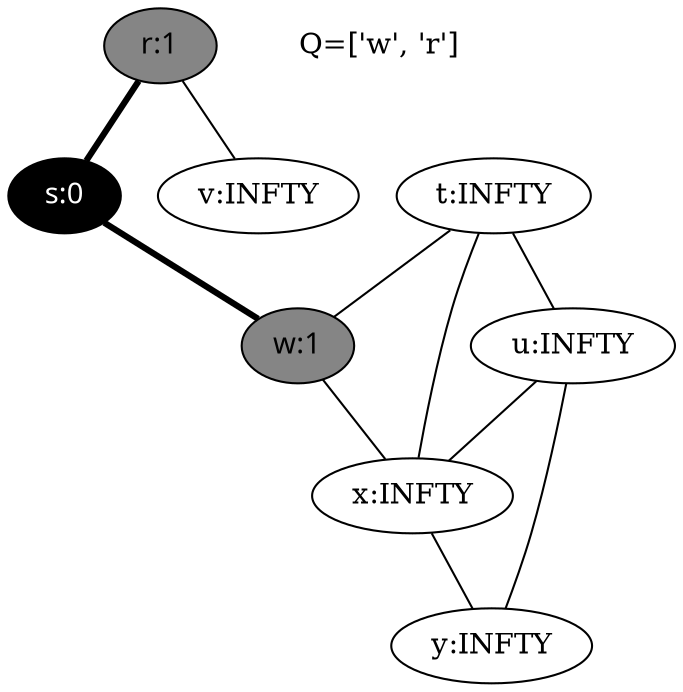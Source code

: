 Graph {
r [ label="r:1" style=filled fontname="time-bold" fillcolor=gray52 ];
s [ label="s:0" fontcolor=white style=filled fontname="time-bold" fillcolor=black ];
t [ label="t:INFTY" ];
u [ label="u:INFTY" ];
v [ label="v:INFTY" ];
w [ label="w:1" style=filled fontname="time-bold" fillcolor=gray52 ];
x [ label="x:INFTY" ];
y [ label="y:INFTY" ];
r--s[label="", penwidth=3];
r--v[label="", penwidth=1];
s--w[label="", penwidth=3];
t--w[label="", penwidth=1];
t--x[label="", penwidth=1];
t--u[label="", penwidth=1];
u--x[label="", penwidth=1];
u--y[label="", penwidth=1];
w--x[label="", penwidth=1];
x--y[label="", penwidth=1];
legend[label="Q=['w', 'r']", color=white];
}